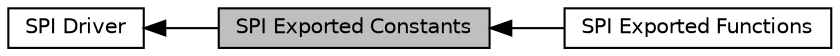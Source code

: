 digraph "SPI Exported Constants"
{
  edge [fontname="Helvetica",fontsize="10",labelfontname="Helvetica",labelfontsize="10"];
  node [fontname="Helvetica",fontsize="10",shape=box];
  rankdir=LR;
  Node2 [label="SPI Driver",height=0.2,width=0.4,color="black", fillcolor="white", style="filled",URL="$dd/dd9/group___n_a_n_o100___s_p_i___driver.html",tooltip=" "];
  Node1 [label="SPI Exported Constants",height=0.2,width=0.4,color="black", fillcolor="grey75", style="filled", fontcolor="black",tooltip=" "];
  Node3 [label="SPI Exported Functions",height=0.2,width=0.4,color="black", fillcolor="white", style="filled",URL="$d5/ddb/group___n_a_n_o100___s_p_i___e_x_p_o_r_t_e_d___f_u_n_c_t_i_o_n_s.html",tooltip=" "];
  Node2->Node1 [shape=plaintext, dir="back", style="solid"];
  Node1->Node3 [shape=plaintext, dir="back", style="solid"];
}
